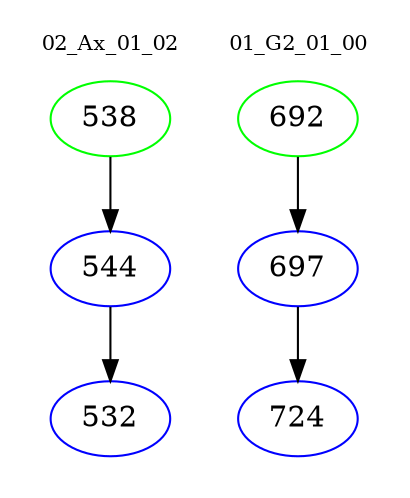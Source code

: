 digraph{
subgraph cluster_0 {
color = white
label = "02_Ax_01_02";
fontsize=10;
T0_538 [label="538", color="green"]
T0_538 -> T0_544 [color="black"]
T0_544 [label="544", color="blue"]
T0_544 -> T0_532 [color="black"]
T0_532 [label="532", color="blue"]
}
subgraph cluster_1 {
color = white
label = "01_G2_01_00";
fontsize=10;
T1_692 [label="692", color="green"]
T1_692 -> T1_697 [color="black"]
T1_697 [label="697", color="blue"]
T1_697 -> T1_724 [color="black"]
T1_724 [label="724", color="blue"]
}
}
